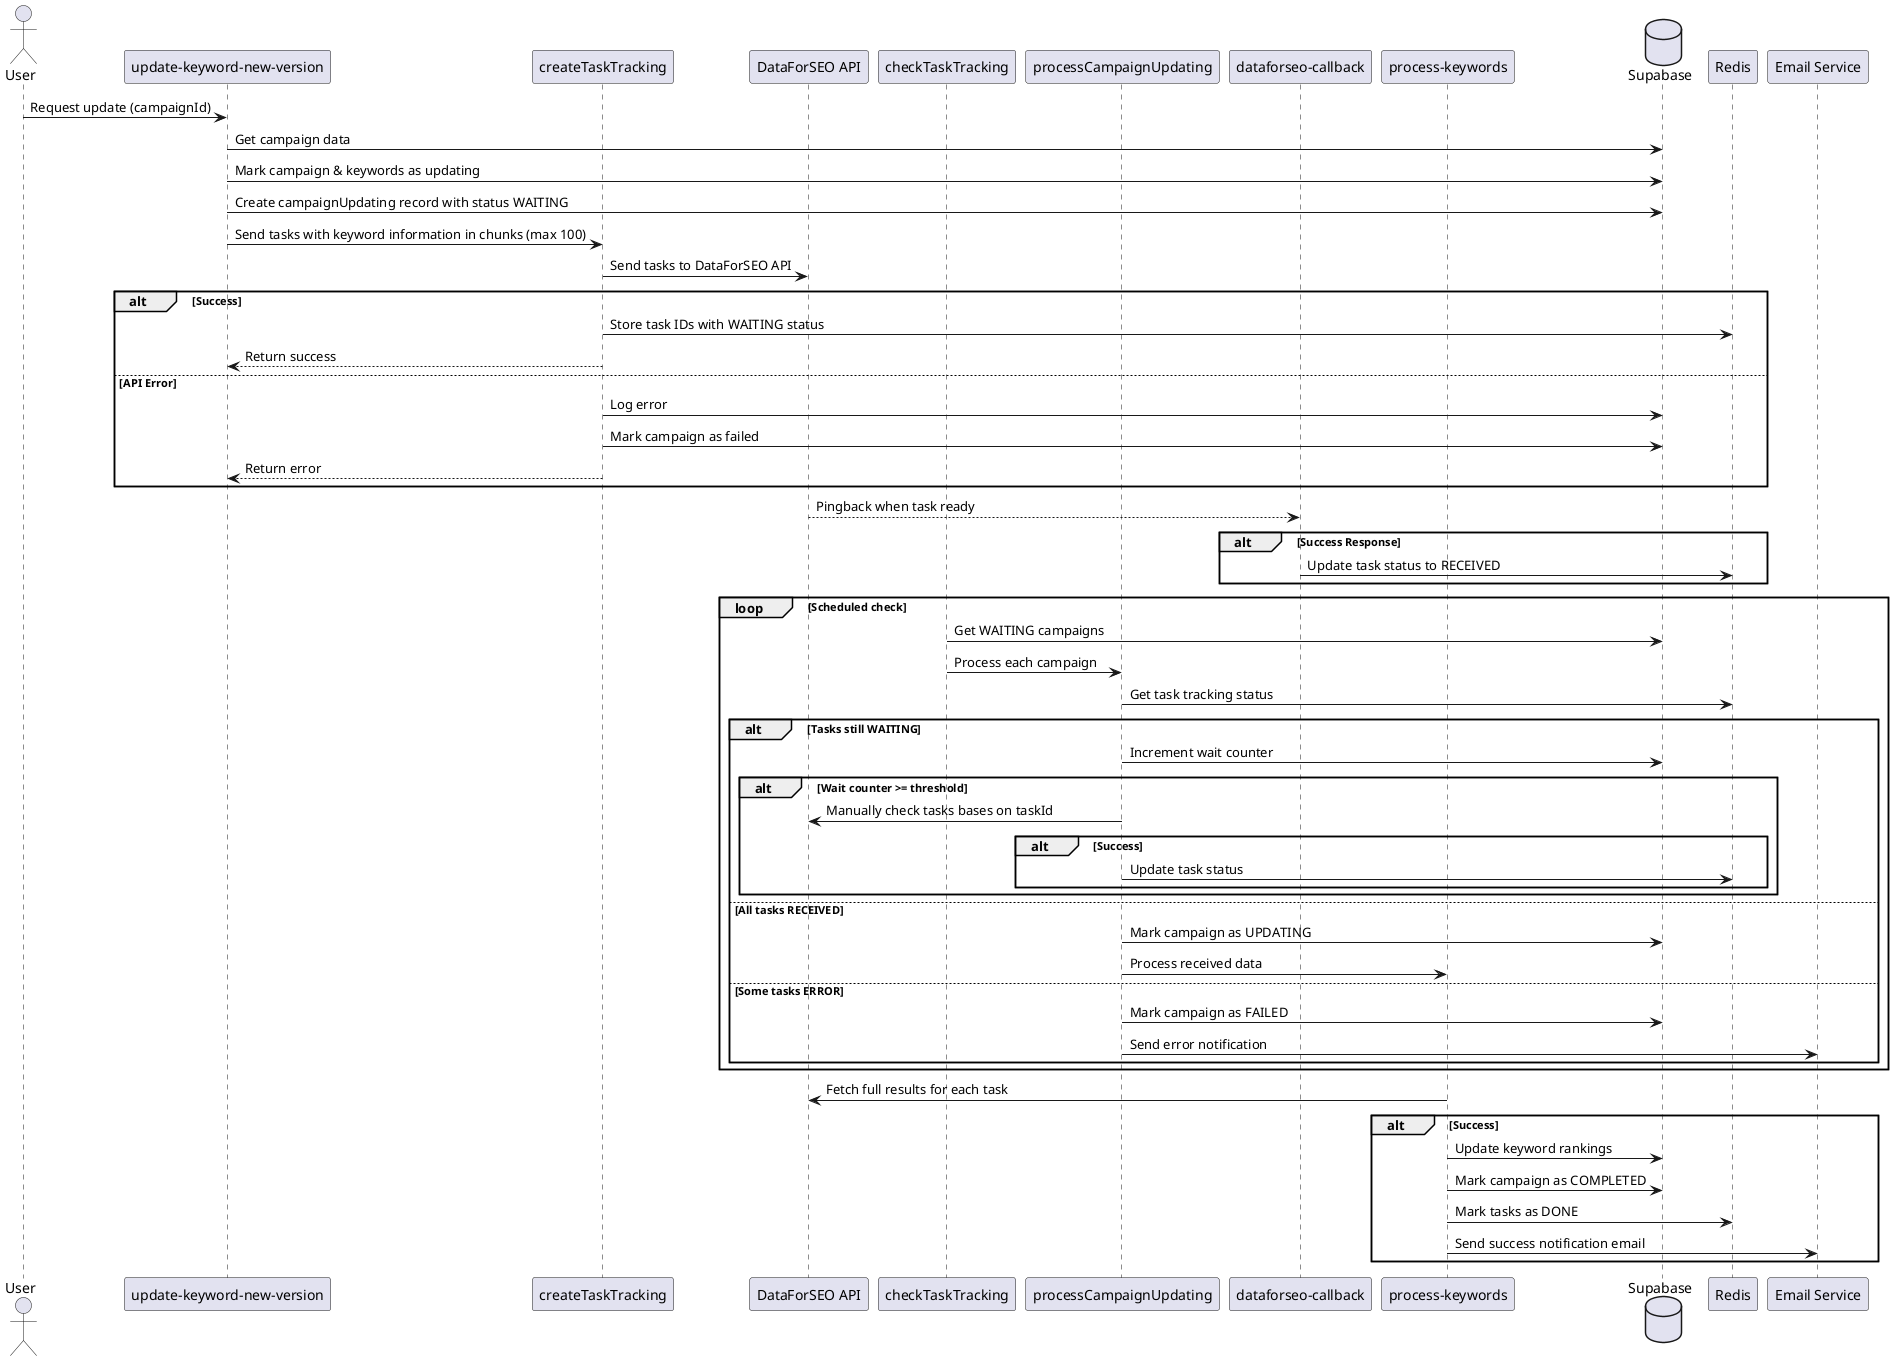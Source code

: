 @startuml SERP Tool Current Flow

actor User
participant "update-keyword-new-version" as UpdateKeyword
participant "createTaskTracking" as CreateTask
participant "DataForSEO API" as DataForSEO
participant "checkTaskTracking" as CheckTask
participant "processCampaignUpdating" as ProcessUpdating
participant "dataforseo-callback" as Callback
participant "process-keywords" as ProcessKeywords
database "Supabase" as DB

User -> UpdateKeyword: Request update (campaignId)
UpdateKeyword -> DB: Get campaign data
UpdateKeyword -> DB: Mark campaign & keywords as updating
UpdateKeyword -> DB: Create campaignUpdating record with status WAITING
UpdateKeyword -> CreateTask: Send tasks with keyword information in chunks (max 100)

CreateTask -> DataForSEO: Send tasks to DataForSEO API
alt Success
    CreateTask -> "Redis": Store task IDs with WAITING status
    CreateTask --> UpdateKeyword: Return success
else API Error
    CreateTask -> DB: Log error
    CreateTask -> DB: Mark campaign as failed
    CreateTask --> UpdateKeyword: Return error
end

DataForSEO --> Callback: Pingback when task ready
alt Success Response
    Callback -> "Redis": Update task status to RECEIVED
end

loop Scheduled check
    CheckTask -> DB: Get WAITING campaigns
    CheckTask -> ProcessUpdating: Process each campaign
    
    ProcessUpdating -> "Redis": Get task tracking status
    
    alt Tasks still WAITING
        ProcessUpdating -> DB: Increment wait counter
        alt Wait counter >= threshold
            ProcessUpdating -> DataForSEO: Manually check tasks bases on taskId
            alt Success
                ProcessUpdating -> "Redis": Update task status
            end
        end
    else All tasks RECEIVED
        ProcessUpdating -> DB: Mark campaign as UPDATING
        ProcessUpdating -> ProcessKeywords: Process received data
    else Some tasks ERROR
        ProcessUpdating -> DB: Mark campaign as FAILED
        ProcessUpdating -> "Email Service": Send error notification
    end
end

ProcessKeywords -> DataForSEO: Fetch full results for each task
alt Success
    ProcessKeywords -> DB: Update keyword rankings
    ProcessKeywords -> DB: Mark campaign as COMPLETED
    ProcessKeywords -> "Redis": Mark tasks as DONE
    ProcessKeywords -> "Email Service": Send success notification email
end

@enduml

